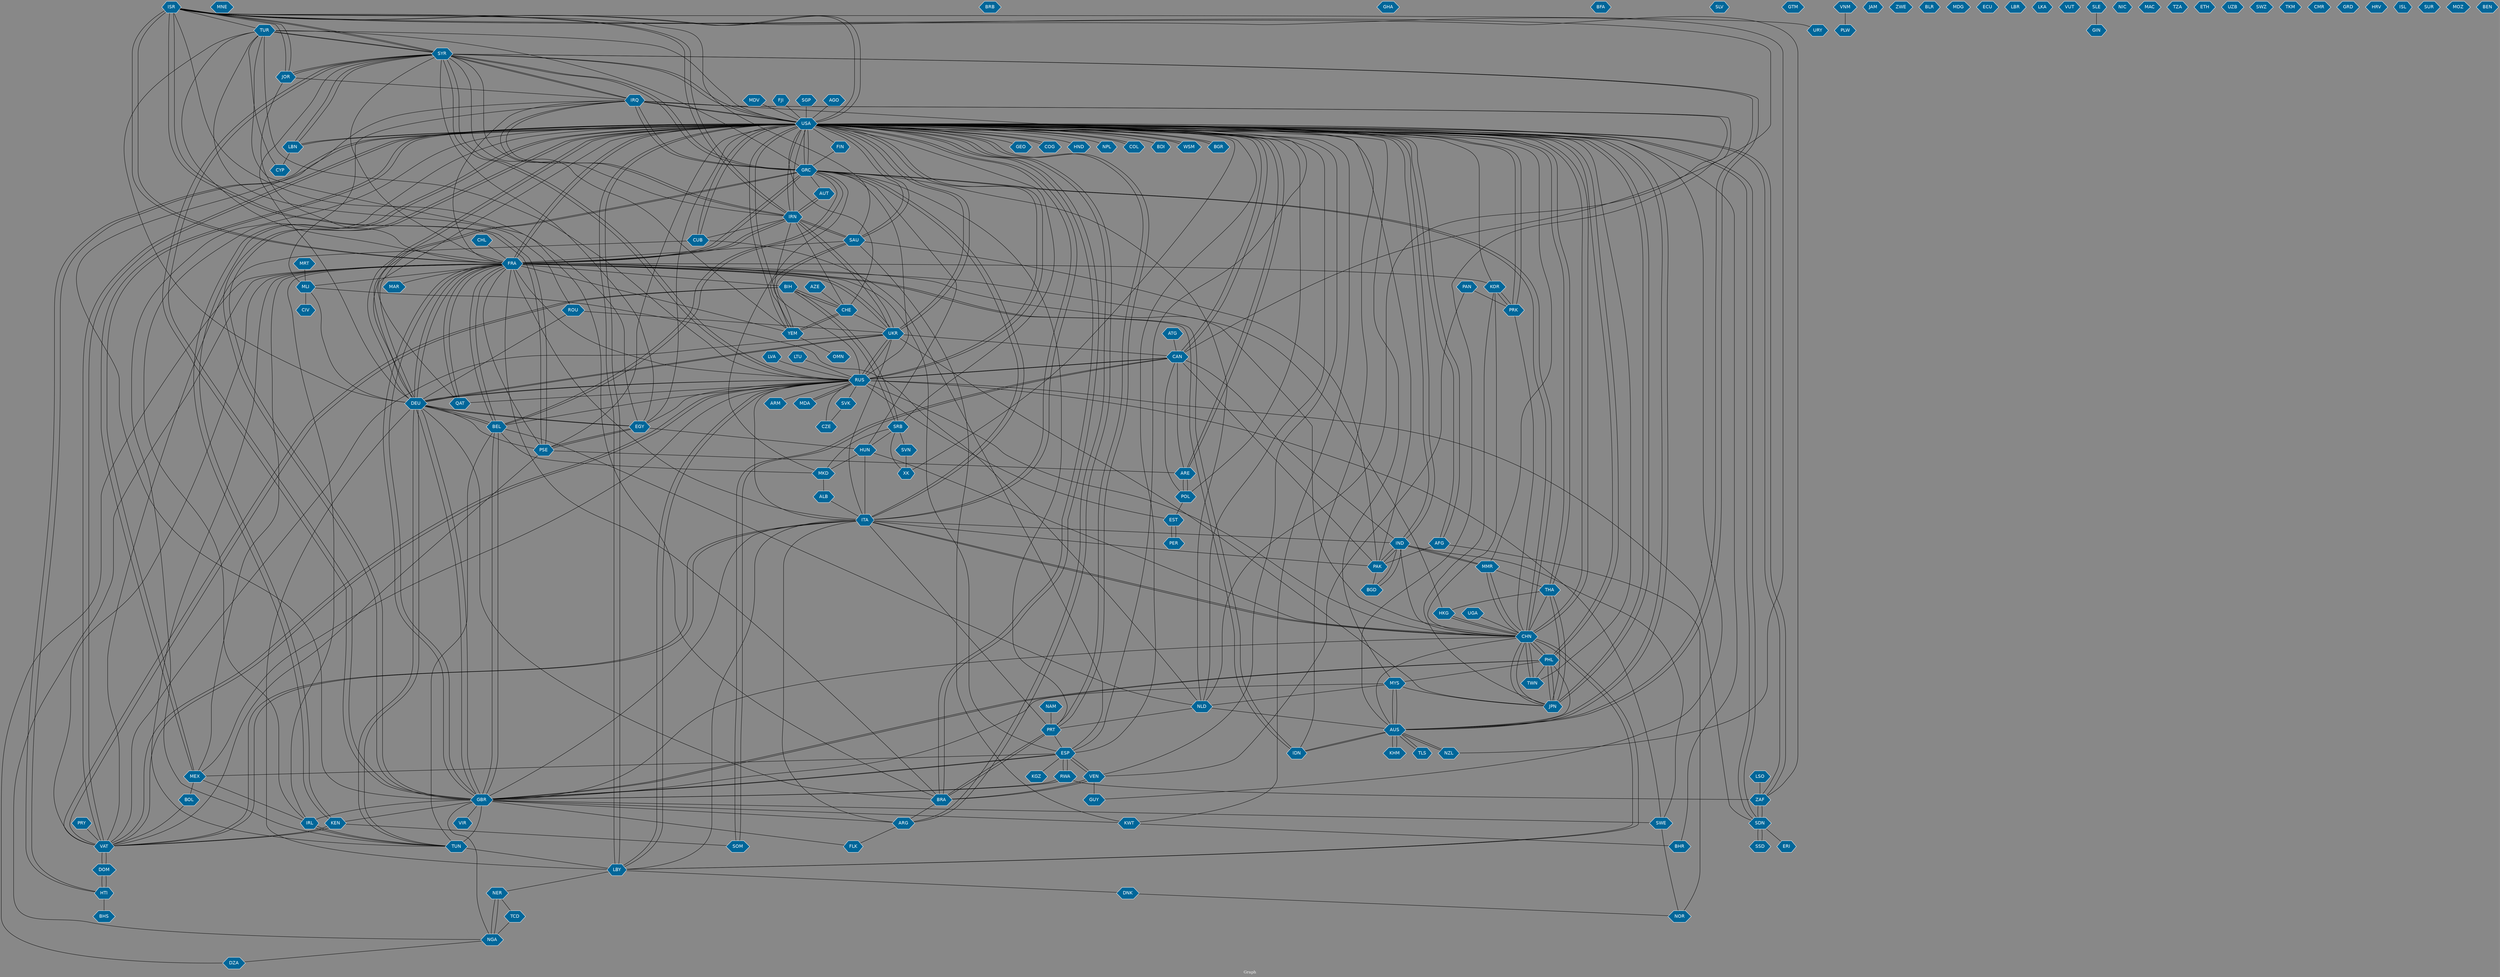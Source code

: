 // Countries together in item graph
graph {
	graph [bgcolor="#888888" fontcolor=white fontsize=12 label="Graph" outputorder=edgesfirst overlap=prism]
	node [color=white fillcolor="#006699" fontcolor=white fontname=Helvetica shape=hexagon style=filled]
	edge [arrowhead=open color=black fontcolor=white fontname=Courier fontsize=12]
		ISR [label=ISR]
		TUR [label=TUR]
		USA [label=USA]
		DEU [label=DEU]
		RUS [label=RUS]
		MDA [label=MDA]
		IRN [label=IRN]
		CHN [label=CHN]
		YEM [label=YEM]
		PSE [label=PSE]
		FRA [label=FRA]
		SYR [label=SYR]
		JPN [label=JPN]
		KOR [label=KOR]
		AUS [label=AUS]
		LBY [label=LBY]
		GRC [label=GRC]
		UKR [label=UKR]
		PHL [label=PHL]
		LBN [label=LBN]
		ROU [label=ROU]
		GUY [label=GUY]
		BRA [label=BRA]
		CUB [label=CUB]
		SWE [label=SWE]
		NLD [label=NLD]
		CHL [label=CHL]
		PRK [label=PRK]
		TUN [label=TUN]
		GEO [label=GEO]
		CHE [label=CHE]
		VAT [label=VAT]
		MEX [label=MEX]
		BHR [label=BHR]
		ITA [label=ITA]
		EGY [label=EGY]
		ZAF [label=ZAF]
		NGA [label=NGA]
		GBR [label=GBR]
		ESP [label=ESP]
		VEN [label=VEN]
		IRQ [label=IRQ]
		DNK [label=DNK]
		PAK [label=PAK]
		RWA [label=RWA]
		JOR [label=JOR]
		BEL [label=BEL]
		MKD [label=MKD]
		DZA [label=DZA]
		MNE [label=MNE]
		AFG [label=AFG]
		NOR [label=NOR]
		CYP [label=CYP]
		QAT [label=QAT]
		IND [label=IND]
		MMR [label=MMR]
		LVA [label=LVA]
		POL [label=POL]
		HKG [label=HKG]
		THA [label=THA]
		ARG [label=ARG]
		CAN [label=CAN]
		BRB [label=BRB]
		MYS [label=MYS]
		GHA [label=GHA]
		IRL [label=IRL]
		SAU [label=SAU]
		BHS [label=BHS]
		PRT [label=PRT]
		SRB [label=SRB]
		HUN [label=HUN]
		MAR [label=MAR]
		BFA [label=BFA]
		COG [label=COG]
		HND [label=HND]
		NPL [label=NPL]
		COL [label=COL]
		KHM [label=KHM]
		BDI [label=BDI]
		IDN [label=IDN]
		SLV [label=SLV]
		KEN [label=KEN]
		CZE [label=CZE]
		HTI [label=HTI]
		ALB [label=ALB]
		GTM [label=GTM]
		NZL [label=NZL]
		PAN [label=PAN]
		TLS [label=TLS]
		UGA [label=UGA]
		SOM [label=SOM]
		AGO [label=AGO]
		SDN [label=SDN]
		SSD [label=SSD]
		NER [label=NER]
		SVN [label=SVN]
		XK [label=XK]
		MLI [label=MLI]
		VNM [label=VNM]
		PLW [label=PLW]
		ARM [label=ARM]
		AUT [label=AUT]
		JAM [label=JAM]
		CIV [label=CIV]
		OMN [label=OMN]
		ARE [label=ARE]
		TWN [label=TWN]
		DOM [label=DOM]
		KWT [label=KWT]
		BOL [label=BOL]
		WSM [label=WSM]
		TCD [label=TCD]
		ERI [label=ERI]
		ZWE [label=ZWE]
		PRY [label=PRY]
		SVK [label=SVK]
		VIR [label=VIR]
		KGZ [label=KGZ]
		BGD [label=BGD]
		BGR [label=BGR]
		BLR [label=BLR]
		MDG [label=MDG]
		AZE [label=AZE]
		BIH [label=BIH]
		ECU [label=ECU]
		LBR [label=LBR]
		LKA [label=LKA]
		EST [label=EST]
		LSO [label=LSO]
		URY [label=URY]
		VUT [label=VUT]
		SLE [label=SLE]
		FIN [label=FIN]
		NIC [label=NIC]
		MRT [label=MRT]
		MAC [label=MAC]
		TZA [label=TZA]
		PER [label=PER]
		ETH [label=ETH]
		UZB [label=UZB]
		SWZ [label=SWZ]
		TKM [label=TKM]
		CMR [label=CMR]
		MDV [label=MDV]
		FJI [label=FJI]
		ATG [label=ATG]
		GRD [label=GRD]
		LTU [label=LTU]
		HRV [label=HRV]
		SGP [label=SGP]
		NAM [label=NAM]
		GIN [label=GIN]
		ISL [label=ISL]
		SUR [label=SUR]
		FLK [label=FLK]
		MOZ [label=MOZ]
		BEN [label=BEN]
			ATG -- CAN [weight=1]
			GRC -- AUT [weight=1]
			USA -- VAT [weight=8]
			GRC -- IRQ [weight=1]
			TCD -- NGA [weight=1]
			FRA -- IRN [weight=1]
			ARG -- USA [weight=1]
			SRB -- MKD [weight=1]
			THA -- USA [weight=2]
			BEL -- MKD [weight=1]
			CHE -- YEM [weight=4]
			ESP -- RWA [weight=3]
			CHN -- MMR [weight=1]
			VAT -- RUS [weight=2]
			SRB -- SVN [weight=1]
			CHE -- USA [weight=1]
			JPN -- PHL [weight=1]
			LBY -- USA [weight=6]
			FRA -- YEM [weight=3]
			GBR -- VIR [weight=1]
			USA -- YEM [weight=5]
			GRC -- NLD [weight=1]
			KWT -- BHR [weight=1]
			RUS -- SDN [weight=1]
			RUS -- QAT [weight=1]
			USA -- UKR [weight=3]
			KOR -- PRK [weight=3]
			EGY -- PSE [weight=2]
			DEU -- EGY [weight=1]
			CHE -- BIH [weight=1]
			CHN -- IND [weight=1]
			TUN -- LBY [weight=6]
			LBY -- NER [weight=1]
			USA -- SYR [weight=4]
			IRN -- AUT [weight=1]
			PSE -- EGY [weight=3]
			MEX -- BOL [weight=1]
			USA -- TUR [weight=1]
			IDN -- FRA [weight=2]
			LBN -- SYR [weight=1]
			DEU -- BEL [weight=2]
			BGD -- IND [weight=2]
			SVN -- XK [weight=3]
			CUB -- VAT [weight=1]
			ALB -- ITA [weight=1]
			SVK -- CZE [weight=1]
			ARE -- CAN [weight=1]
			AFG -- NOR [weight=2]
			PHL -- TWN [weight=2]
			GBR -- ESP [weight=2]
			THA -- HKG [weight=2]
			IND -- BGD [weight=1]
			ZAF -- ISR [weight=1]
			FRA -- DEU [weight=4]
			KEN -- USA [weight=2]
			EGY -- SYR [weight=1]
			IDN -- AUS [weight=1]
			GRC -- CHN [weight=2]
			USA -- ZAF [weight=2]
			IRQ -- NLD [weight=1]
			RWA -- ESP [weight=1]
			LBN -- CYP [weight=1]
			ARE -- POL [weight=1]
			GBR -- SWE [weight=1]
			MMR -- IND [weight=1]
			GRC -- MKD [weight=1]
			CHN -- ITA [weight=4]
			SRB -- HUN [weight=5]
			PER -- EST [weight=1]
			NLD -- AUS [weight=1]
			FRA -- SYR [weight=1]
			MEX -- USA [weight=5]
			TUN -- IRL [weight=1]
			NZL -- ISR [weight=1]
			USA -- FIN [weight=1]
			FRA -- IRL [weight=1]
			USA -- GRC [weight=4]
			USA -- FRA [weight=10]
			FRA -- RUS [weight=3]
			EST -- PER [weight=1]
			VEN -- BRA [weight=1]
			VEN -- ESP [weight=2]
			FIN -- GRC [weight=1]
			GBR -- USA [weight=3]
			NAM -- PRT [weight=1]
			LBY -- ITA [weight=1]
			MLI -- DEU [weight=1]
			AUS -- TLS [weight=1]
			USA -- ISR [weight=2]
			SYR -- USA [weight=2]
			SYR -- IRQ [weight=2]
			ISR -- JOR [weight=1]
			SRB -- BIH [weight=1]
			ISR -- SYR [weight=3]
			COG -- USA [weight=2]
			IRQ -- AUS [weight=4]
			IRQ -- USA [weight=5]
			USA -- POL [weight=5]
			NZL -- AUS [weight=1]
			BEL -- GBR [weight=2]
			RUS -- SVK [weight=1]
			EGY -- HUN [weight=1]
			DOM -- VAT [weight=1]
			USA -- IND [weight=2]
			RUS -- VAT [weight=2]
			MMR -- THA [weight=1]
			JPN -- UKR [weight=1]
			HUN -- ITA [weight=1]
			UGA -- CHN [weight=1]
			CAN -- SOM [weight=1]
			TUR -- CYP [weight=1]
			COL -- USA [weight=1]
			PHL -- CHN [weight=4]
			PRT -- ESP [weight=1]
			USA -- KWT [weight=1]
			YEM -- OMN [weight=1]
			TUR -- SYR [weight=3]
			GRC -- RUS [weight=4]
			FRA -- JOR [weight=1]
			CAN -- USA [weight=2]
			RUS -- TUR [weight=1]
			ISR -- FRA [weight=4]
			ISR -- PSE [weight=21]
			FRA -- MAR [weight=2]
			ROU -- UKR [weight=1]
			RUS -- CAN [weight=1]
			PHL -- USA [weight=3]
			CAN -- RUS [weight=2]
			USA -- LBN [weight=1]
			TLS -- AUS [weight=1]
			SYR -- LBN [weight=1]
			MYS -- AUS [weight=1]
			RUS -- IRN [weight=2]
			ITA -- UKR [weight=1]
			DEU -- TUR [weight=1]
			FRA -- MLI [weight=1]
			HUN -- GRC [weight=1]
			SYR -- IRN [weight=1]
			USA -- IRN [weight=6]
			RWA -- GBR [weight=1]
			JPN -- THA [weight=1]
			AUS -- USA [weight=1]
			PAN -- PRK [weight=1]
			ISR -- TUR [weight=1]
			EGY -- DEU [weight=4]
			GBR -- FLK [weight=1]
			IRN -- CUB [weight=2]
			USA -- HTI [weight=1]
			USA -- IRQ [weight=10]
			POL -- EST [weight=1]
			CHN -- JPN [weight=4]
			IRQ -- SYR [weight=2]
			PSE -- ISR [weight=16]
			ISR -- USA [weight=2]
			DEU -- GRC [weight=8]
			USA -- HND [weight=1]
			AUS -- PHL [weight=2]
			PSE -- DEU [weight=1]
			KEN -- SOM [weight=1]
			AUS -- IDN [weight=3]
			USA -- KOR [weight=3]
			GBR -- SYR [weight=1]
			PSE -- FRA [weight=2]
			CHN -- THA [weight=1]
			IND -- PAK [weight=1]
			WSM -- USA [weight=4]
			GBR -- ITA [weight=1]
			ESP -- FRA [weight=1]
			ITA -- IND [weight=1]
			CAN -- PAK [weight=1]
			SYR -- JOR [weight=1]
			HKG -- FRA [weight=1]
			USA -- COG [weight=1]
			BHR -- USA [weight=1]
			USA -- JPN [weight=2]
			USA -- MEX [weight=13]
			PRK -- KOR [weight=3]
			IRN -- SAU [weight=2]
			USA -- ARG [weight=1]
			USA -- DEU [weight=3]
			ESP -- KGZ [weight=1]
			SDN -- USA [weight=1]
			LBY -- CHN [weight=1]
			UKR -- DEU [weight=2]
			USA -- KEN [weight=8]
			BRA -- FRA [weight=1]
			USA -- CAN [weight=3]
			BEL -- NLD [weight=2]
			NER -- NGA [weight=1]
			LBN -- USA [weight=1]
			LBY -- DEU [weight=1]
			SAU -- KWT [weight=1]
			ISR -- CAN [weight=1]
			AUS -- SYR [weight=2]
			FRA -- TUR [weight=1]
			USA -- IRL [weight=3]
			MDA -- RUS [weight=3]
			KHM -- AUS [weight=2]
			USA -- PHL [weight=1]
			SAU -- FRA [weight=1]
			CHE -- UKR [weight=1]
			USA -- CUB [weight=11]
			BEL -- RUS [weight=1]
			HUN -- CHN [weight=1]
			NER -- TCD [weight=1]
			CUB -- USA [weight=5]
			ZAF -- SDN [weight=4]
			USA -- CHN [weight=8]
			QAT -- FRA [weight=1]
			IRL -- TUN [weight=1]
			MYS -- JPN [weight=2]
			FRA -- UKR [weight=1]
			ITA -- CHN [weight=4]
			CHN -- HKG [weight=2]
			FRA -- IDN [weight=4]
			IRQ -- GBR [weight=1]
			SYR -- TUR [weight=4]
			VEN -- USA [weight=3]
			USA -- THA [weight=2]
			BRA -- TUR [weight=1]
			SAU -- YEM [weight=6]
			VAT -- USA [weight=2]
			USA -- COL [weight=1]
			IRQ -- GRC [weight=1]
			BIH -- SRB [weight=1]
			MLI -- NLD [weight=1]
			SYR -- DEU [weight=1]
			DEU -- GBR [weight=2]
			BRA -- USA [weight=4]
			TUN -- FRA [weight=1]
			SYR -- ISR [weight=2]
			IRN -- UKR [weight=1]
			BEL -- GRC [weight=3]
			RUS -- DEU [weight=1]
			IND -- SWE [weight=1]
			GRC -- BEL [weight=4]
			GRC -- PRT [weight=1]
			JOR -- SYR [weight=2]
			DOM -- HTI [weight=1]
			PAK -- IND [weight=1]
			PRK -- USA [weight=1]
			GBR -- BEL [weight=2]
			ARE -- USA [weight=1]
			VNM -- PLW [weight=2]
			ESP -- MEX [weight=1]
			VAT -- BIH [weight=4]
			LBY -- DNK [weight=1]
			ITA -- FRA [weight=3]
			USA -- AFG [weight=1]
			USA -- SRB [weight=1]
			EGY -- USA [weight=1]
			QAT -- USA [weight=1]
			IRN -- FRA [weight=2]
			LVA -- RUS [weight=2]
			IND -- USA [weight=2]
			CHN -- AUS [weight=1]
			YEM -- SYR [weight=1]
			USA -- ARE [weight=1]
			CHN -- TWN [weight=1]
			PHL -- MYS [weight=2]
			TUR -- ROU [weight=1]
			GBR -- IRL [weight=2]
			MLI -- IRQ [weight=1]
			IND -- CAN [weight=1]
			SYR -- RUS [weight=2]
			VAT -- UKR [weight=1]
			SOM -- CAN [weight=1]
			FRA -- MEX [weight=1]
			RUS -- EST [weight=1]
			KOR -- CHN [weight=1]
			DNK -- NOR [weight=1]
			FRA -- GRC [weight=1]
			VAT -- FRA [weight=1]
			PRT -- BRA [weight=3]
			AGO -- USA [weight=2]
			MMR -- CHN [weight=3]
			TUN -- USA [weight=1]
			POL -- CAN [weight=1]
			PHL -- GBR [weight=1]
			TUN -- GBR [weight=7]
			FRA -- USA [weight=9]
			FRA -- GBR [weight=3]
			KOR -- JPN [weight=2]
			IRN -- IRQ [weight=1]
			GUY -- USA [weight=1]
			PAK -- ITA [weight=1]
			SWE -- RUS [weight=1]
			TWN -- USA [weight=1]
			ROU -- DEU [weight=1]
			CHE -- IRN [weight=1]
			VAT -- DOM [weight=3]
			ITA -- GRC [weight=1]
			VAT -- ITA [weight=1]
			RUS -- CZE [weight=1]
			LSO -- ZAF [weight=1]
			HTI -- DOM [weight=3]
			RUS -- UKR [weight=5]
			ITA -- USA [weight=1]
			IRN -- USA [weight=11]
			GRC -- USA [weight=6]
			POL -- ARE [weight=1]
			USA -- PSE [weight=2]
			FRA -- BIH [weight=1]
			TUN -- DEU [weight=2]
			IRQ -- FRA [weight=1]
			ESP -- USA [weight=2]
			USA -- BRA [weight=5]
			BIH -- CHE [weight=1]
			DEU -- BRA [weight=2]
			SGP -- USA [weight=1]
			PAN -- VEN [weight=1]
			SYR -- AUS [weight=1]
			USA -- AUS [weight=4]
			MKD -- ALB [weight=1]
			DEU -- UKR [weight=1]
			UKR -- RUS [weight=7]
			IND -- MMR [weight=2]
			BOL -- VAT [weight=1]
			ZAF -- USA [weight=2]
			SAU -- IRN [weight=2]
			NGA -- GBR [weight=1]
			USA -- SAU [weight=2]
			RWA -- ZAF [weight=2]
			HUN -- MKD [weight=1]
			IRQ -- ESP [weight=1]
			USA -- BGR [weight=1]
			ISR -- IRN [weight=1]
			SAU -- ISR [weight=1]
			RUS -- USA [weight=5]
			RUS -- EGY [weight=1]
			THA -- JPN [weight=1]
			BRA -- VEN [weight=2]
			FRA -- ISR [weight=2]
			ISR -- EGY [weight=1]
			SYR -- GBR [weight=1]
			YEM -- SAU [weight=8]
			SSD -- SDN [weight=4]
			TUN -- BEL [weight=1]
			NLD -- PRT [weight=1]
			USA -- PRT [weight=2]
			LBY -- RUS [weight=1]
			FRA -- BEL [weight=2]
			UKR -- FRA [weight=1]
			SDN -- ERI [weight=1]
			GRC -- FRA [weight=5]
			SYR -- GRC [weight=1]
			LTU -- RUS [weight=1]
			PRK -- CHN [weight=2]
			PRT -- ITA [weight=1]
			MYS -- USA [weight=1]
			GBR -- KEN [weight=1]
			AFG -- USA [weight=2]
			UKR -- IRN [weight=2]
			GBR -- ARG [weight=1]
			USA -- LBY [weight=4]
			GBR -- KWT [weight=1]
			PSE -- VAT [weight=1]
			IRN -- ISR [weight=2]
			BEL -- FRA [weight=1]
			NGA -- NER [weight=2]
			SDN -- SSD [weight=6]
			DEU -- TUN [weight=1]
			JPN -- CHN [weight=3]
			YEM -- CHE [weight=3]
			AUT -- IRN [weight=2]
			CHN -- GRC [weight=2]
			AUS -- KHM [weight=2]
			IDN -- USA [weight=1]
			TWN -- CHN [weight=3]
			JOR -- IRQ [weight=2]
			DEU -- RUS [weight=3]
			JPN -- USA [weight=8]
			IRQ -- IRN [weight=1]
			CHN -- USA [weight=19]
			GRC -- TUR [weight=1]
			KEN -- VAT [weight=1]
			GBR -- CHN [weight=1]
			RUS -- SYR [weight=2]
			GBR -- RWA [weight=3]
			NGA -- DZA [weight=1]
			ITA -- VAT [weight=6]
			GBR -- DEU [weight=1]
			RUS -- MDA [weight=1]
			BEL -- DEU [weight=1]
			SLE -- GIN [weight=1]
			UKR -- USA [weight=3]
			USA -- RUS [weight=9]
			FRA -- QAT [weight=1]
			HKG -- CHN [weight=5]
			USA -- NLD [weight=2]
			BRA -- PRT [weight=2]
			FRA -- KOR [weight=1]
			RUS -- MEX [weight=4]
			DEU -- FRA [weight=2]
			ITA -- RUS [weight=3]
			ESP -- VEN [weight=2]
			MEX -- IRL [weight=1]
			PAK -- USA [weight=2]
			GRC -- SYR [weight=2]
			HTI -- USA [weight=1]
			CHN -- LBY [weight=1]
			CHL -- FRA [weight=1]
			VAT -- KEN [weight=1]
			GBR -- FRA [weight=1]
			USA -- XK [weight=1]
			AZE -- CHE [weight=1]
			GRC -- DEU [weight=11]
			CHN -- RUS [weight=2]
			FRA -- DZA [weight=1]
			AUS -- NZL [weight=1]
			USA -- NPL [weight=2]
			SRB -- XK [weight=1]
			PRT -- USA [weight=1]
			VEN -- GUY [weight=3]
			ISR -- URY [weight=1]
			MMR -- USA [weight=3]
			PAK -- BGD [weight=1]
			MDV -- USA [weight=1]
			ARG -- FLK [weight=1]
			ESP -- GBR [weight=2]
			ITA -- ARG [weight=1]
			USA -- GEO [weight=2]
			SDN -- ZAF [weight=1]
			USA -- SDN [weight=1]
			USA -- PRK [weight=1]
			RUS -- ARM [weight=1]
			GRC -- ITA [weight=1]
			PRY -- VAT [weight=1]
			MYS -- NLD [weight=1]
			MLI -- CIV [weight=1]
			USA -- BDI [weight=1]
			RUS -- LBY [weight=1]
			UKR -- CAN [weight=1]
			GBR -- MYS [weight=2]
			PSE -- ARE [weight=1]
			BIH -- VAT [weight=3]
			NGA -- FRA [weight=1]
			FJI -- USA [weight=1]
			YEM -- USA [weight=2]
			JOR -- ISR [weight=1]
			CHN -- PHL [weight=3]
			MRT -- MLI [weight=2]
			PHL -- JPN [weight=3]
			DEU -- USA [weight=3]
			HTI -- BHS [weight=2]
			SWE -- NOR [weight=1]
			PAK -- SAU [weight=2]
			USA -- WSM [weight=2]
			FRA -- CHN [weight=1]
			USA -- ITA [weight=4]
			CUB -- ESP [weight=1]
			BRA -- ARG [weight=1]
			USA -- GBR [weight=7]
			GBR -- PHL [weight=1]
			BGR -- USA [weight=1]
			AFG -- PAK [weight=3]
			AUS -- MYS [weight=2]
			SAU -- USA [weight=2]
}